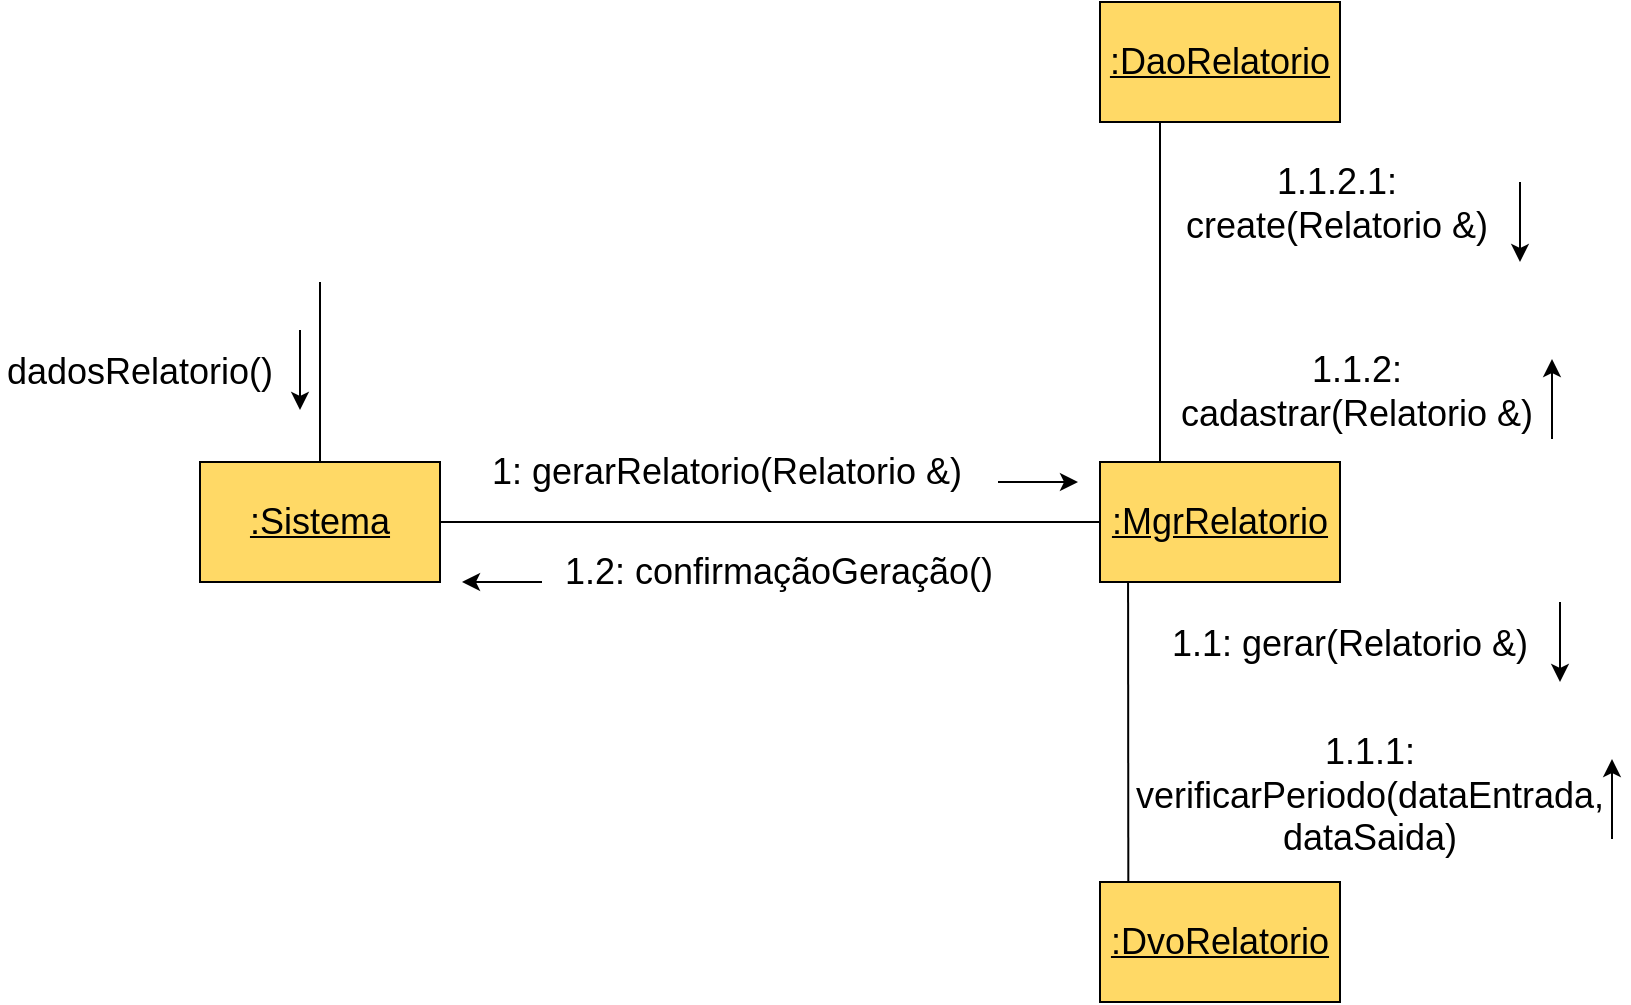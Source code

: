 <mxfile version="20.0.1" type="github">
  <diagram id="TjlorJgZ2BnyIX4g6LBu" name="Page-1">
    <mxGraphModel dx="1422" dy="636" grid="1" gridSize="10" guides="1" tooltips="1" connect="1" arrows="1" fold="1" page="1" pageScale="1" pageWidth="827" pageHeight="1169" math="0" shadow="0">
      <root>
        <mxCell id="0" />
        <mxCell id="1" parent="0" />
        <mxCell id="YzNjOudn3GBVhAvrvJMc-29" value="&lt;font style=&quot;font-size: 18px;&quot;&gt;&lt;u&gt;:Sistema&lt;/u&gt;&lt;/font&gt;" style="rounded=0;whiteSpace=wrap;html=1;fillColor=#FFD966;" vertex="1" parent="1">
          <mxGeometry x="110" y="450" width="120" height="60" as="geometry" />
        </mxCell>
        <mxCell id="YzNjOudn3GBVhAvrvJMc-30" value="&lt;font style=&quot;font-size: 18px;&quot;&gt;&lt;u&gt;:MgrRelatorio&lt;/u&gt;&lt;/font&gt;" style="rounded=0;whiteSpace=wrap;html=1;fillColor=#FFD966;" vertex="1" parent="1">
          <mxGeometry x="560" y="450" width="120" height="60" as="geometry" />
        </mxCell>
        <mxCell id="YzNjOudn3GBVhAvrvJMc-31" value="&lt;font style=&quot;font-size: 18px;&quot;&gt;&lt;u&gt;:DvoRelatorio&lt;/u&gt;&lt;/font&gt;" style="rounded=0;whiteSpace=wrap;html=1;fillColor=#FFD966;" vertex="1" parent="1">
          <mxGeometry x="560" y="660" width="120" height="60" as="geometry" />
        </mxCell>
        <mxCell id="YzNjOudn3GBVhAvrvJMc-32" value="" style="endArrow=none;html=1;rounded=0;fontSize=18;exitX=0.5;exitY=0;exitDx=0;exitDy=0;" edge="1" parent="1" source="YzNjOudn3GBVhAvrvJMc-29">
          <mxGeometry width="50" height="50" relative="1" as="geometry">
            <mxPoint x="160" y="420" as="sourcePoint" />
            <mxPoint x="170" y="360" as="targetPoint" />
          </mxGeometry>
        </mxCell>
        <mxCell id="YzNjOudn3GBVhAvrvJMc-33" value="dadosRelatorio()" style="text;html=1;strokeColor=none;fillColor=none;align=center;verticalAlign=middle;whiteSpace=wrap;rounded=0;fontSize=18;" vertex="1" parent="1">
          <mxGeometry x="10" y="390" width="140" height="30" as="geometry" />
        </mxCell>
        <mxCell id="YzNjOudn3GBVhAvrvJMc-34" value="" style="endArrow=none;html=1;rounded=0;fontSize=18;exitX=1;exitY=0.5;exitDx=0;exitDy=0;entryX=0;entryY=0.5;entryDx=0;entryDy=0;" edge="1" parent="1" source="YzNjOudn3GBVhAvrvJMc-29" target="YzNjOudn3GBVhAvrvJMc-30">
          <mxGeometry width="50" height="50" relative="1" as="geometry">
            <mxPoint x="370" y="510" as="sourcePoint" />
            <mxPoint x="370" y="420" as="targetPoint" />
          </mxGeometry>
        </mxCell>
        <mxCell id="YzNjOudn3GBVhAvrvJMc-35" value="" style="endArrow=none;html=1;rounded=0;fontSize=18;entryX=0.118;entryY=-0.002;entryDx=0;entryDy=0;entryPerimeter=0;exitX=0.117;exitY=1;exitDx=0;exitDy=0;exitPerimeter=0;" edge="1" parent="1" target="YzNjOudn3GBVhAvrvJMc-31" source="YzNjOudn3GBVhAvrvJMc-30">
          <mxGeometry width="50" height="50" relative="1" as="geometry">
            <mxPoint x="574" y="570" as="sourcePoint" />
            <mxPoint x="600" y="860" as="targetPoint" />
          </mxGeometry>
        </mxCell>
        <mxCell id="YzNjOudn3GBVhAvrvJMc-37" value="1.1: gerar(Relatorio &amp;amp;)" style="text;html=1;strokeColor=none;fillColor=none;align=center;verticalAlign=middle;whiteSpace=wrap;rounded=0;fontSize=18;" vertex="1" parent="1">
          <mxGeometry x="590" y="526" width="190" height="30" as="geometry" />
        </mxCell>
        <mxCell id="YzNjOudn3GBVhAvrvJMc-38" value="1.2: confirmaçãoGeração()" style="text;html=1;strokeColor=none;fillColor=none;align=center;verticalAlign=middle;whiteSpace=wrap;rounded=0;fontSize=18;" vertex="1" parent="1">
          <mxGeometry x="289" y="490" width="221" height="30" as="geometry" />
        </mxCell>
        <mxCell id="YzNjOudn3GBVhAvrvJMc-39" value="" style="endArrow=classic;html=1;rounded=0;fontSize=18;" edge="1" parent="1">
          <mxGeometry width="50" height="50" relative="1" as="geometry">
            <mxPoint x="160" y="384" as="sourcePoint" />
            <mxPoint x="160" y="424" as="targetPoint" />
          </mxGeometry>
        </mxCell>
        <mxCell id="YzNjOudn3GBVhAvrvJMc-41" value="" style="endArrow=none;html=1;rounded=0;fontSize=18;startArrow=classic;startFill=1;endFill=0;" edge="1" parent="1">
          <mxGeometry width="50" height="50" relative="1" as="geometry">
            <mxPoint x="241" y="510" as="sourcePoint" />
            <mxPoint x="281" y="510" as="targetPoint" />
          </mxGeometry>
        </mxCell>
        <mxCell id="YzNjOudn3GBVhAvrvJMc-42" value="" style="endArrow=classic;html=1;rounded=0;fontSize=18;" edge="1" parent="1">
          <mxGeometry width="50" height="50" relative="1" as="geometry">
            <mxPoint x="790" y="520" as="sourcePoint" />
            <mxPoint x="790" y="560" as="targetPoint" />
          </mxGeometry>
        </mxCell>
        <mxCell id="YzNjOudn3GBVhAvrvJMc-43" value="" style="endArrow=none;html=1;rounded=0;fontSize=18;startArrow=classic;startFill=1;endFill=0;" edge="1" parent="1">
          <mxGeometry width="50" height="50" relative="1" as="geometry">
            <mxPoint x="816" y="598.5" as="sourcePoint" />
            <mxPoint x="816" y="638.5" as="targetPoint" />
          </mxGeometry>
        </mxCell>
        <mxCell id="YzNjOudn3GBVhAvrvJMc-44" value="1: gerarRelatorio(Relatorio &amp;amp;)" style="text;html=1;strokeColor=none;fillColor=none;align=center;verticalAlign=middle;whiteSpace=wrap;rounded=0;fontSize=18;" vertex="1" parent="1">
          <mxGeometry x="250" y="440" width="247" height="30" as="geometry" />
        </mxCell>
        <mxCell id="YzNjOudn3GBVhAvrvJMc-45" value="" style="endArrow=classic;html=1;rounded=0;fontSize=18;" edge="1" parent="1">
          <mxGeometry width="50" height="50" relative="1" as="geometry">
            <mxPoint x="509" y="460" as="sourcePoint" />
            <mxPoint x="549" y="460" as="targetPoint" />
          </mxGeometry>
        </mxCell>
        <mxCell id="YzNjOudn3GBVhAvrvJMc-50" value="1.1.1: verificarPeriodo(dataEntrada, dataSaida)" style="text;html=1;strokeColor=none;fillColor=none;align=center;verticalAlign=middle;whiteSpace=wrap;rounded=0;fontSize=18;" vertex="1" parent="1">
          <mxGeometry x="580" y="580.75" width="230" height="71.5" as="geometry" />
        </mxCell>
        <mxCell id="YzNjOudn3GBVhAvrvJMc-57" value="1.1.2: &lt;br&gt;cadastrar(Relatorio &amp;amp;)" style="text;html=1;strokeColor=none;fillColor=none;align=center;verticalAlign=middle;whiteSpace=wrap;rounded=0;fontSize=18;" vertex="1" parent="1">
          <mxGeometry x="597" y="390" width="183" height="50" as="geometry" />
        </mxCell>
        <mxCell id="YzNjOudn3GBVhAvrvJMc-60" value="1.1.2.1: &lt;br&gt;create(Relatorio &amp;amp;)" style="text;html=1;strokeColor=none;fillColor=none;align=center;verticalAlign=middle;whiteSpace=wrap;rounded=0;fontSize=18;" vertex="1" parent="1">
          <mxGeometry x="597" y="300" width="163" height="42.25" as="geometry" />
        </mxCell>
        <mxCell id="YzNjOudn3GBVhAvrvJMc-61" value="&lt;font style=&quot;font-size: 18px;&quot;&gt;&lt;u&gt;:DaoRelatorio&lt;/u&gt;&lt;/font&gt;" style="rounded=0;whiteSpace=wrap;html=1;fillColor=#FFD966;" vertex="1" parent="1">
          <mxGeometry x="560" y="220" width="120" height="60" as="geometry" />
        </mxCell>
        <mxCell id="YzNjOudn3GBVhAvrvJMc-62" value="" style="endArrow=none;html=1;rounded=0;fontSize=18;exitX=0.25;exitY=1;exitDx=0;exitDy=0;entryX=0.25;entryY=0;entryDx=0;entryDy=0;" edge="1" parent="1" source="YzNjOudn3GBVhAvrvJMc-61" target="YzNjOudn3GBVhAvrvJMc-30">
          <mxGeometry width="50" height="50" relative="1" as="geometry">
            <mxPoint x="590" y="300.12" as="sourcePoint" />
            <mxPoint x="620" y="420" as="targetPoint" />
          </mxGeometry>
        </mxCell>
        <mxCell id="YzNjOudn3GBVhAvrvJMc-63" value="" style="endArrow=none;html=1;rounded=0;fontSize=18;startArrow=classic;startFill=1;endFill=0;" edge="1" parent="1">
          <mxGeometry width="50" height="50" relative="1" as="geometry">
            <mxPoint x="786" y="398.5" as="sourcePoint" />
            <mxPoint x="786" y="438.5" as="targetPoint" />
          </mxGeometry>
        </mxCell>
        <mxCell id="YzNjOudn3GBVhAvrvJMc-64" value="" style="endArrow=classic;html=1;rounded=0;fontSize=18;" edge="1" parent="1">
          <mxGeometry width="50" height="50" relative="1" as="geometry">
            <mxPoint x="770" y="310" as="sourcePoint" />
            <mxPoint x="770" y="350" as="targetPoint" />
          </mxGeometry>
        </mxCell>
      </root>
    </mxGraphModel>
  </diagram>
</mxfile>
